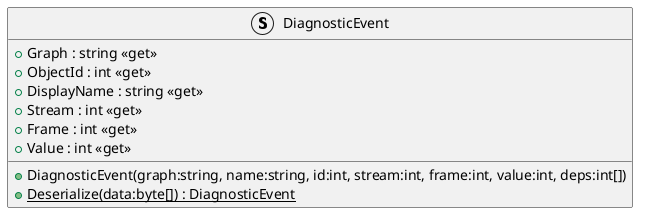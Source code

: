 @startuml
struct DiagnosticEvent {
    + Graph : string <<get>>
    + ObjectId : int <<get>>
    + DisplayName : string <<get>>
    + Stream : int <<get>>
    + Frame : int <<get>>
    + Value : int <<get>>
    + DiagnosticEvent(graph:string, name:string, id:int, stream:int, frame:int, value:int, deps:int[])
    + {static} Deserialize(data:byte[]) : DiagnosticEvent
}
@enduml
